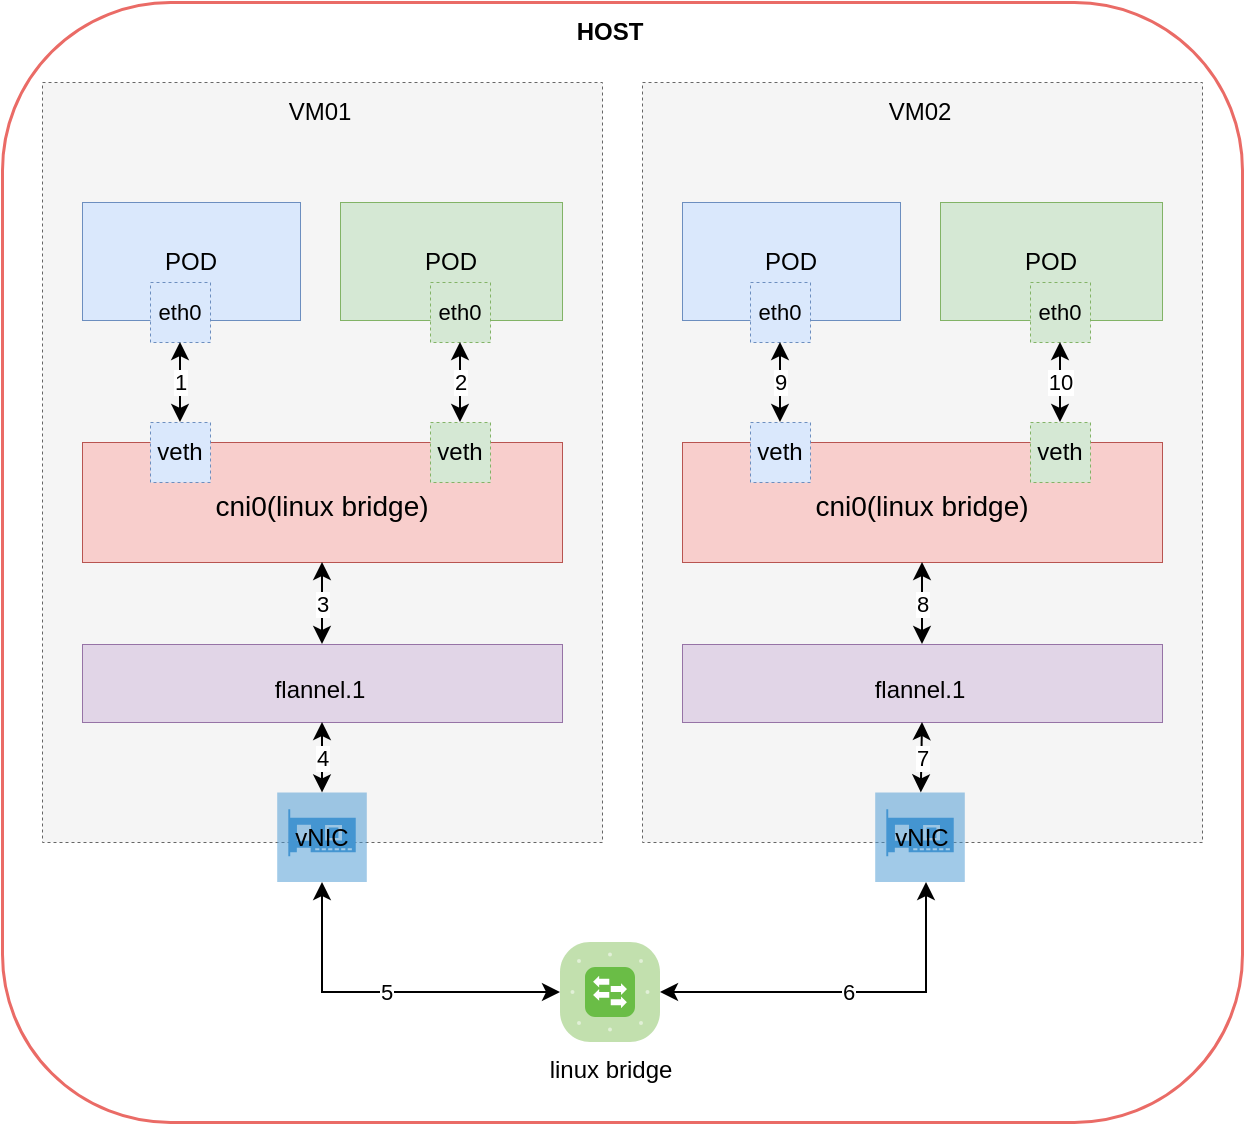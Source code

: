 <mxfile version="21.2.9" type="github">
  <diagram name="Page-1" id="e3a06f82-3646-2815-327d-82caf3d4e204">
    <mxGraphModel dx="1226" dy="678" grid="1" gridSize="10" guides="1" tooltips="1" connect="1" arrows="1" fold="1" page="1" pageScale="1.5" pageWidth="1169" pageHeight="826" background="none" math="0" shadow="0">
      <root>
        <mxCell id="0" style=";html=1;" />
        <mxCell id="1" style=";html=1;" parent="0" />
        <mxCell id="MxSaWljoCHivLz9KyoG4-4" value="" style="rounded=1;whiteSpace=wrap;html=1;strokeWidth=1.5;comic=0;fillColor=none;strokeColor=#EA6B66;" parent="1" vertex="1">
          <mxGeometry x="270" y="80" width="620" height="560" as="geometry" />
        </mxCell>
        <mxCell id="sc8MJLwOmtzSrlmjD8fI-22" value="" style="rounded=0;whiteSpace=wrap;html=1;strokeWidth=0.5;dashed=1;fillColor=#f5f5f5;fontColor=#333333;strokeColor=#666666;comic=0;" parent="1" vertex="1">
          <mxGeometry x="290" y="120" width="280" height="380" as="geometry" />
        </mxCell>
        <mxCell id="sc8MJLwOmtzSrlmjD8fI-8" value="POD" style="rounded=0;whiteSpace=wrap;html=1;strokeWidth=0.5;fillColor=#dae8fc;strokeColor=#6c8ebf;comic=0;" parent="1" vertex="1">
          <mxGeometry x="310" y="180" width="109" height="59" as="geometry" />
        </mxCell>
        <mxCell id="6a7d8f32e03d9370-61" value="&lt;div&gt;&lt;br&gt;&lt;/div&gt;&lt;div&gt;cni0(linux bridge)&lt;/div&gt;" style="whiteSpace=wrap;html=1;fillColor=#f8cecc;fontSize=14;strokeColor=#b85450;verticalAlign=top;strokeWidth=0.5;comic=0;" parent="1" vertex="1">
          <mxGeometry x="310" y="300" width="240" height="60" as="geometry" />
        </mxCell>
        <mxCell id="sc8MJLwOmtzSrlmjD8fI-23" value="VM01" style="text;html=1;strokeColor=none;fillColor=none;align=center;verticalAlign=middle;whiteSpace=wrap;rounded=0;comic=0;" parent="1" vertex="1">
          <mxGeometry x="399" y="120" width="60" height="30" as="geometry" />
        </mxCell>
        <mxCell id="GQ9nSxZWVriDuMtLlA-Z-1" value="POD" style="rounded=0;whiteSpace=wrap;html=1;strokeWidth=0.5;fillColor=#d5e8d4;strokeColor=#82b366;comic=0;" parent="1" vertex="1">
          <mxGeometry x="439" y="180" width="111" height="59" as="geometry" />
        </mxCell>
        <mxCell id="GQ9nSxZWVriDuMtLlA-Z-3" value="&lt;font style=&quot;font-size: 11px;&quot;&gt;eth0&lt;/font&gt;" style="rounded=0;whiteSpace=wrap;html=1;strokeWidth=0.5;fillColor=#dae8fc;strokeColor=#6c8ebf;dashed=1;comic=0;" parent="1" vertex="1">
          <mxGeometry x="344" y="220" width="30" height="30" as="geometry" />
        </mxCell>
        <mxCell id="GQ9nSxZWVriDuMtLlA-Z-8" value="veth" style="rounded=0;whiteSpace=wrap;html=1;strokeWidth=0.5;fillColor=#dae8fc;strokeColor=#6c8ebf;dashed=1;comic=0;" parent="1" vertex="1">
          <mxGeometry x="344" y="290" width="30" height="30" as="geometry" />
        </mxCell>
        <mxCell id="GQ9nSxZWVriDuMtLlA-Z-10" value="1" style="endArrow=classic;startArrow=classic;html=1;rounded=0;entryX=0.5;entryY=1;entryDx=0;entryDy=0;exitX=0.5;exitY=0;exitDx=0;exitDy=0;comic=0;" parent="1" source="GQ9nSxZWVriDuMtLlA-Z-8" target="GQ9nSxZWVriDuMtLlA-Z-3" edge="1">
          <mxGeometry width="50" height="50" relative="1" as="geometry">
            <mxPoint x="69" y="380" as="sourcePoint" />
            <mxPoint x="119" y="330" as="targetPoint" />
          </mxGeometry>
        </mxCell>
        <mxCell id="GQ9nSxZWVriDuMtLlA-Z-11" value="&lt;font style=&quot;font-size: 11px;&quot;&gt;eth0&lt;/font&gt;" style="rounded=0;whiteSpace=wrap;html=1;strokeWidth=0.5;fillColor=#d5e8d4;strokeColor=#82b366;dashed=1;comic=0;" parent="1" vertex="1">
          <mxGeometry x="484" y="220" width="30" height="30" as="geometry" />
        </mxCell>
        <mxCell id="GQ9nSxZWVriDuMtLlA-Z-13" value="veth" style="rounded=0;whiteSpace=wrap;html=1;strokeWidth=0.5;fillColor=#d5e8d4;strokeColor=#82b366;dashed=1;comic=0;" parent="1" vertex="1">
          <mxGeometry x="484" y="290" width="30" height="30" as="geometry" />
        </mxCell>
        <mxCell id="GQ9nSxZWVriDuMtLlA-Z-14" value="2" style="endArrow=classic;startArrow=classic;html=1;rounded=0;entryX=0.5;entryY=1;entryDx=0;entryDy=0;exitX=0.5;exitY=0;exitDx=0;exitDy=0;comic=0;" parent="1" source="GQ9nSxZWVriDuMtLlA-Z-13" target="GQ9nSxZWVriDuMtLlA-Z-11" edge="1">
          <mxGeometry width="50" height="50" relative="1" as="geometry">
            <mxPoint x="89" y="370" as="sourcePoint" />
            <mxPoint x="139" y="320" as="targetPoint" />
          </mxGeometry>
        </mxCell>
        <mxCell id="XjlNCTNv254b6shq8vdB-21" value="" style="whiteSpace=wrap;html=1;fillColor=#e1d5e7;fontSize=14;strokeColor=#9673a6;verticalAlign=top;strokeWidth=0.5;comic=0;" parent="1" vertex="1">
          <mxGeometry x="310" y="401" width="240" height="39" as="geometry" />
        </mxCell>
        <mxCell id="XjlNCTNv254b6shq8vdB-22" value="&lt;div&gt;&lt;br&gt;&lt;/div&gt;&lt;div&gt;flannel.1&lt;/div&gt;" style="text;html=1;strokeColor=none;fillColor=none;align=center;verticalAlign=middle;whiteSpace=wrap;rounded=0;comic=0;" parent="1" vertex="1">
          <mxGeometry x="399" y="411" width="60" height="10" as="geometry" />
        </mxCell>
        <mxCell id="XjlNCTNv254b6shq8vdB-24" value="" style="rounded=0;whiteSpace=wrap;html=1;strokeWidth=0.5;dashed=1;fillColor=#f5f5f5;fontColor=#333333;strokeColor=#666666;comic=0;" parent="1" vertex="1">
          <mxGeometry x="590" y="120" width="280" height="380" as="geometry" />
        </mxCell>
        <mxCell id="XjlNCTNv254b6shq8vdB-25" value="POD" style="rounded=0;whiteSpace=wrap;html=1;strokeWidth=0.5;fillColor=#dae8fc;strokeColor=#6c8ebf;comic=0;" parent="1" vertex="1">
          <mxGeometry x="610" y="180" width="109" height="59" as="geometry" />
        </mxCell>
        <mxCell id="XjlNCTNv254b6shq8vdB-26" value="&lt;div&gt;&lt;br&gt;&lt;/div&gt;&lt;div&gt;cni0(linux bridge)&lt;/div&gt;" style="whiteSpace=wrap;html=1;fillColor=#f8cecc;fontSize=14;strokeColor=#b85450;verticalAlign=top;strokeWidth=0.5;comic=0;" parent="1" vertex="1">
          <mxGeometry x="610" y="300" width="240" height="60" as="geometry" />
        </mxCell>
        <mxCell id="XjlNCTNv254b6shq8vdB-27" value="VM02" style="text;html=1;strokeColor=none;fillColor=none;align=center;verticalAlign=middle;whiteSpace=wrap;rounded=0;comic=0;" parent="1" vertex="1">
          <mxGeometry x="699" y="120" width="60" height="30" as="geometry" />
        </mxCell>
        <mxCell id="XjlNCTNv254b6shq8vdB-29" value="POD" style="rounded=0;whiteSpace=wrap;html=1;strokeWidth=0.5;fillColor=#d5e8d4;strokeColor=#82b366;comic=0;" parent="1" vertex="1">
          <mxGeometry x="739" y="180" width="111" height="59" as="geometry" />
        </mxCell>
        <mxCell id="XjlNCTNv254b6shq8vdB-30" value="&lt;font style=&quot;font-size: 11px;&quot;&gt;eth0&lt;/font&gt;" style="rounded=0;whiteSpace=wrap;html=1;strokeWidth=0.5;fillColor=#dae8fc;strokeColor=#6c8ebf;dashed=1;comic=0;" parent="1" vertex="1">
          <mxGeometry x="644" y="220" width="30" height="30" as="geometry" />
        </mxCell>
        <mxCell id="XjlNCTNv254b6shq8vdB-31" value="veth" style="rounded=0;whiteSpace=wrap;html=1;strokeWidth=0.5;fillColor=#dae8fc;strokeColor=#6c8ebf;dashed=1;comic=0;" parent="1" vertex="1">
          <mxGeometry x="644" y="290" width="30" height="30" as="geometry" />
        </mxCell>
        <mxCell id="XjlNCTNv254b6shq8vdB-32" value="9" style="endArrow=classic;startArrow=classic;html=1;rounded=0;entryX=0.5;entryY=1;entryDx=0;entryDy=0;exitX=0.5;exitY=0;exitDx=0;exitDy=0;comic=0;" parent="1" source="XjlNCTNv254b6shq8vdB-31" target="XjlNCTNv254b6shq8vdB-30" edge="1">
          <mxGeometry width="50" height="50" relative="1" as="geometry">
            <mxPoint x="369" y="380" as="sourcePoint" />
            <mxPoint x="419" y="330" as="targetPoint" />
          </mxGeometry>
        </mxCell>
        <mxCell id="XjlNCTNv254b6shq8vdB-33" value="&lt;font style=&quot;font-size: 11px;&quot;&gt;eth0&lt;/font&gt;" style="rounded=0;whiteSpace=wrap;html=1;strokeWidth=0.5;fillColor=#d5e8d4;strokeColor=#82b366;dashed=1;comic=0;" parent="1" vertex="1">
          <mxGeometry x="784" y="220" width="30" height="30" as="geometry" />
        </mxCell>
        <mxCell id="XjlNCTNv254b6shq8vdB-34" value="veth" style="rounded=0;whiteSpace=wrap;html=1;strokeWidth=0.5;fillColor=#d5e8d4;strokeColor=#82b366;dashed=1;comic=0;" parent="1" vertex="1">
          <mxGeometry x="784" y="290" width="30" height="30" as="geometry" />
        </mxCell>
        <mxCell id="XjlNCTNv254b6shq8vdB-35" value="10" style="endArrow=classic;startArrow=classic;html=1;rounded=0;entryX=0.5;entryY=1;entryDx=0;entryDy=0;exitX=0.5;exitY=0;exitDx=0;exitDy=0;comic=0;" parent="1" source="XjlNCTNv254b6shq8vdB-34" target="XjlNCTNv254b6shq8vdB-33" edge="1">
          <mxGeometry width="50" height="50" relative="1" as="geometry">
            <mxPoint x="389" y="370" as="sourcePoint" />
            <mxPoint x="439" y="320" as="targetPoint" />
          </mxGeometry>
        </mxCell>
        <mxCell id="XjlNCTNv254b6shq8vdB-36" value="" style="whiteSpace=wrap;html=1;fillColor=#e1d5e7;fontSize=14;strokeColor=#9673a6;verticalAlign=top;strokeWidth=0.5;comic=0;" parent="1" vertex="1">
          <mxGeometry x="610" y="401" width="240" height="39" as="geometry" />
        </mxCell>
        <mxCell id="XjlNCTNv254b6shq8vdB-37" value="&lt;div&gt;&lt;br&gt;&lt;/div&gt;&lt;div&gt;flannel.1&lt;/div&gt;" style="text;html=1;strokeColor=none;fillColor=none;align=center;verticalAlign=middle;whiteSpace=wrap;rounded=0;comic=0;" parent="1" vertex="1">
          <mxGeometry x="699" y="411" width="60" height="10" as="geometry" />
        </mxCell>
        <mxCell id="XjlNCTNv254b6shq8vdB-38" value="3" style="endArrow=classic;startArrow=classic;html=1;rounded=0;entryX=0.5;entryY=1;entryDx=0;entryDy=0;exitX=0.5;exitY=0;exitDx=0;exitDy=0;comic=0;" parent="1" source="XjlNCTNv254b6shq8vdB-21" target="6a7d8f32e03d9370-61" edge="1">
          <mxGeometry width="50" height="50" relative="1" as="geometry">
            <mxPoint x="369" y="300" as="sourcePoint" />
            <mxPoint x="369" y="260" as="targetPoint" />
          </mxGeometry>
        </mxCell>
        <mxCell id="XjlNCTNv254b6shq8vdB-40" value="7" style="endArrow=classic;startArrow=classic;html=1;rounded=0;entryX=0.5;entryY=1;entryDx=0;entryDy=0;comic=0;" parent="1" source="MxSaWljoCHivLz9KyoG4-2" target="XjlNCTNv254b6shq8vdB-36" edge="1">
          <mxGeometry width="50" height="50" relative="1" as="geometry">
            <mxPoint x="409" y="421" as="sourcePoint" />
            <mxPoint x="409" y="380" as="targetPoint" />
          </mxGeometry>
        </mxCell>
        <mxCell id="XjlNCTNv254b6shq8vdB-41" value="8" style="endArrow=classic;startArrow=classic;html=1;rounded=0;entryX=0.5;entryY=1;entryDx=0;entryDy=0;exitX=0.5;exitY=0;exitDx=0;exitDy=0;comic=0;" parent="1" source="XjlNCTNv254b6shq8vdB-36" target="XjlNCTNv254b6shq8vdB-26" edge="1">
          <mxGeometry width="50" height="50" relative="1" as="geometry">
            <mxPoint x="419" y="431" as="sourcePoint" />
            <mxPoint x="419" y="390" as="targetPoint" />
          </mxGeometry>
        </mxCell>
        <mxCell id="XjlNCTNv254b6shq8vdB-59" value="linux bridge" style="verticalLabelPosition=bottom;sketch=0;html=1;fillColor=#6ABD46;strokeColor=#ffffff;verticalAlign=top;align=center;points=[[0.085,0.085,0],[0.915,0.085,0],[0.915,0.915,0],[0.085,0.915,0],[0.25,0,0],[0.5,0,0],[0.75,0,0],[1,0.25,0],[1,0.5,0],[1,0.75,0],[0.75,1,0],[0.5,1,0],[0.25,1,0],[0,0.75,0],[0,0.5,0],[0,0.25,0]];pointerEvents=1;shape=mxgraph.cisco_safe.compositeIcon;bgIcon=mxgraph.cisco_safe.architecture.generic_appliance;resIcon=mxgraph.cisco_safe.architecture.switch;comic=0;" parent="1" vertex="1">
          <mxGeometry x="549" y="550" width="50" height="50" as="geometry" />
        </mxCell>
        <mxCell id="XjlNCTNv254b6shq8vdB-61" value="5" style="endArrow=classic;startArrow=classic;html=1;rounded=0;exitX=0;exitY=0.5;exitDx=0;exitDy=0;exitPerimeter=0;comic=0;" parent="1" source="XjlNCTNv254b6shq8vdB-59" target="MxSaWljoCHivLz9KyoG4-1" edge="1">
          <mxGeometry width="50" height="50" relative="1" as="geometry">
            <mxPoint x="469" y="710" as="sourcePoint" />
            <mxPoint x="290" y="550" as="targetPoint" />
            <Array as="points">
              <mxPoint x="430" y="575" />
            </Array>
          </mxGeometry>
        </mxCell>
        <mxCell id="XjlNCTNv254b6shq8vdB-62" value="6" style="endArrow=classic;startArrow=classic;html=1;rounded=0;exitX=1;exitY=0.5;exitDx=0;exitDy=0;exitPerimeter=0;comic=0;entryX=0.567;entryY=1;entryDx=0;entryDy=0;entryPerimeter=0;" parent="1" source="XjlNCTNv254b6shq8vdB-59" target="MxSaWljoCHivLz9KyoG4-2" edge="1">
          <mxGeometry width="50" height="50" relative="1" as="geometry">
            <mxPoint x="749" y="700" as="sourcePoint" />
            <mxPoint x="799" y="650" as="targetPoint" />
            <Array as="points">
              <mxPoint x="732" y="575" />
            </Array>
          </mxGeometry>
        </mxCell>
        <mxCell id="MxSaWljoCHivLz9KyoG4-1" value="" style="pointerEvents=1;shadow=0;dashed=0;html=1;strokeColor=none;fillColor=#4495D1;labelPosition=center;verticalLabelPosition=bottom;verticalAlign=top;align=center;outlineConnect=0;shape=mxgraph.veeam.2d.vnic;comic=0;" parent="1" vertex="1">
          <mxGeometry x="407.6" y="475.2" width="44.8" height="44.8" as="geometry" />
        </mxCell>
        <mxCell id="MxSaWljoCHivLz9KyoG4-2" value="" style="pointerEvents=1;shadow=0;dashed=0;html=1;strokeColor=none;fillColor=#4495D1;labelPosition=center;verticalLabelPosition=bottom;verticalAlign=top;align=center;outlineConnect=0;shape=mxgraph.veeam.2d.vnic;comic=0;" parent="1" vertex="1">
          <mxGeometry x="706.6" y="475.2" width="44.8" height="44.8" as="geometry" />
        </mxCell>
        <mxCell id="MxSaWljoCHivLz9KyoG4-3" value="4" style="endArrow=classic;startArrow=classic;html=1;rounded=0;entryX=0.5;entryY=1;entryDx=0;entryDy=0;comic=0;" parent="1" source="MxSaWljoCHivLz9KyoG4-1" target="XjlNCTNv254b6shq8vdB-21" edge="1">
          <mxGeometry width="50" height="50" relative="1" as="geometry">
            <mxPoint x="769" y="485" as="sourcePoint" />
            <mxPoint x="770" y="450" as="targetPoint" />
          </mxGeometry>
        </mxCell>
        <mxCell id="MxSaWljoCHivLz9KyoG4-5" value="&lt;b&gt;HOST&lt;/b&gt;" style="text;html=1;strokeColor=none;fillColor=none;align=center;verticalAlign=middle;whiteSpace=wrap;rounded=0;comic=0;" parent="1" vertex="1">
          <mxGeometry x="544" y="80" width="60" height="30" as="geometry" />
        </mxCell>
        <mxCell id="MxSaWljoCHivLz9KyoG4-8" value="vNIC" style="text;html=1;strokeColor=none;fillColor=none;align=center;verticalAlign=middle;whiteSpace=wrap;rounded=0;comic=0;" parent="1" vertex="1">
          <mxGeometry x="415" y="487.6" width="30" height="20" as="geometry" />
        </mxCell>
        <mxCell id="MxSaWljoCHivLz9KyoG4-9" value="vNIC" style="text;html=1;strokeColor=none;fillColor=none;align=center;verticalAlign=middle;whiteSpace=wrap;rounded=0;comic=0;" parent="1" vertex="1">
          <mxGeometry x="715" y="487.6" width="30" height="20" as="geometry" />
        </mxCell>
      </root>
    </mxGraphModel>
  </diagram>
</mxfile>
